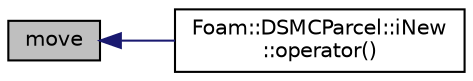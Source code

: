 digraph "move"
{
  bgcolor="transparent";
  edge [fontname="Helvetica",fontsize="10",labelfontname="Helvetica",labelfontsize="10"];
  node [fontname="Helvetica",fontsize="10",shape=record];
  rankdir="LR";
  Node1 [label="move",height=0.2,width=0.4,color="black", fillcolor="grey75", style="filled", fontcolor="black"];
  Node1 -> Node2 [dir="back",color="midnightblue",fontsize="10",style="solid",fontname="Helvetica"];
  Node2 [label="Foam::DSMCParcel::iNew\l::operator()",height=0.2,width=0.4,color="black",URL="$a01093.html#ac56c4b3439d86c7c9174988a8d1d87cf"];
}
